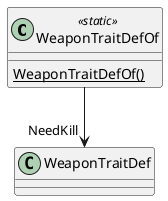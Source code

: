 @startuml
class WeaponTraitDefOf <<static>> {
    {static} WeaponTraitDefOf()
}
WeaponTraitDefOf --> "NeedKill" WeaponTraitDef
@enduml
